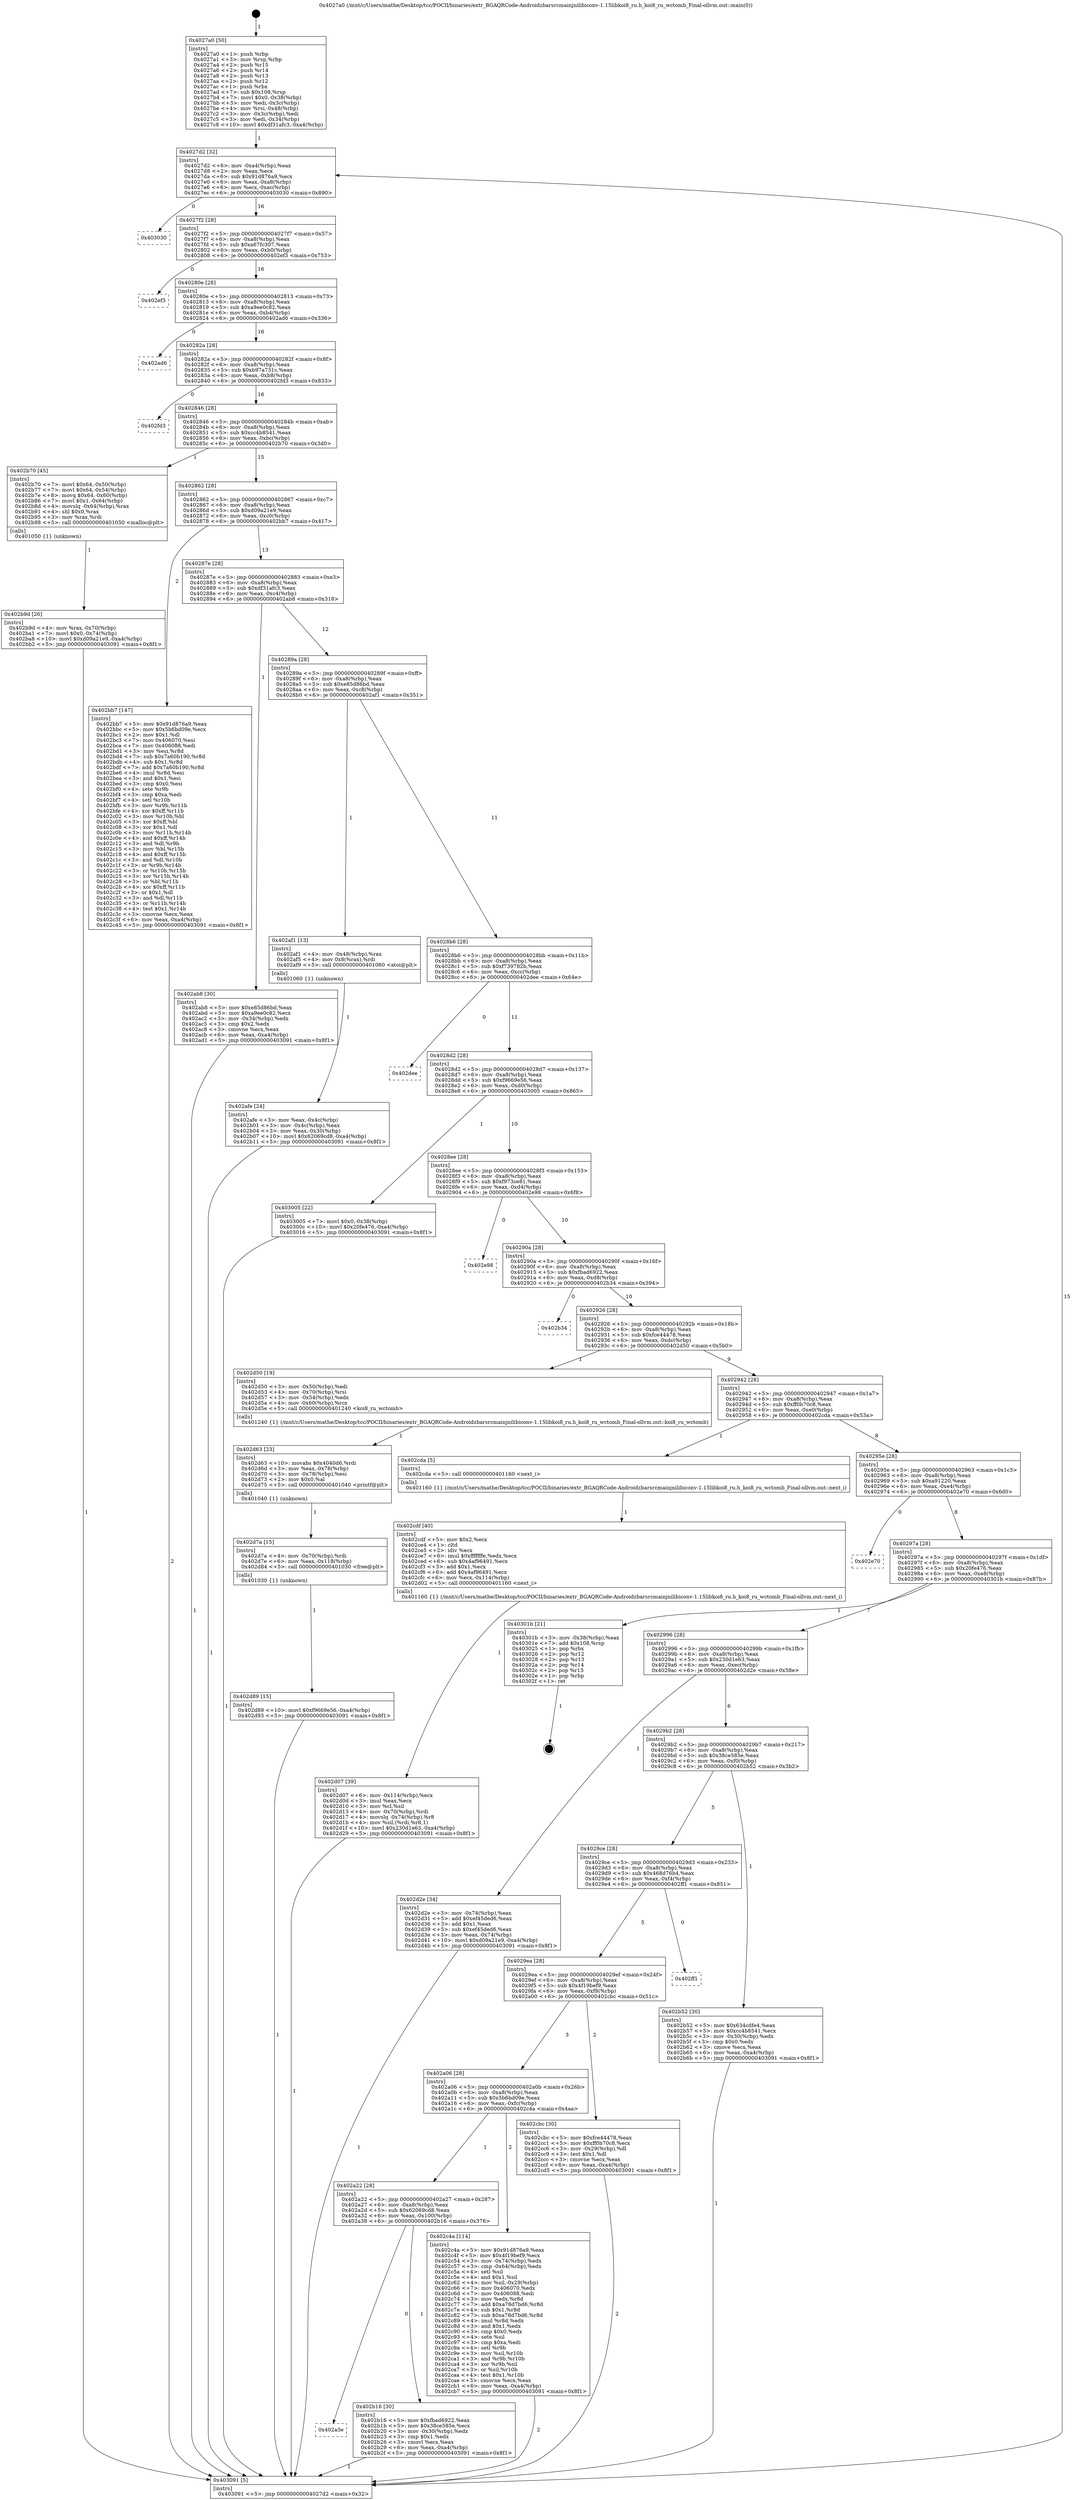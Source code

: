 digraph "0x4027a0" {
  label = "0x4027a0 (/mnt/c/Users/mathe/Desktop/tcc/POCII/binaries/extr_BGAQRCode-Androidzbarsrcmainjnilibiconv-1.15libkoi8_ru.h_koi8_ru_wctomb_Final-ollvm.out::main(0))"
  labelloc = "t"
  node[shape=record]

  Entry [label="",width=0.3,height=0.3,shape=circle,fillcolor=black,style=filled]
  "0x4027d2" [label="{
     0x4027d2 [32]\l
     | [instrs]\l
     &nbsp;&nbsp;0x4027d2 \<+6\>: mov -0xa4(%rbp),%eax\l
     &nbsp;&nbsp;0x4027d8 \<+2\>: mov %eax,%ecx\l
     &nbsp;&nbsp;0x4027da \<+6\>: sub $0x91d876a9,%ecx\l
     &nbsp;&nbsp;0x4027e0 \<+6\>: mov %eax,-0xa8(%rbp)\l
     &nbsp;&nbsp;0x4027e6 \<+6\>: mov %ecx,-0xac(%rbp)\l
     &nbsp;&nbsp;0x4027ec \<+6\>: je 0000000000403030 \<main+0x890\>\l
  }"]
  "0x403030" [label="{
     0x403030\l
  }", style=dashed]
  "0x4027f2" [label="{
     0x4027f2 [28]\l
     | [instrs]\l
     &nbsp;&nbsp;0x4027f2 \<+5\>: jmp 00000000004027f7 \<main+0x57\>\l
     &nbsp;&nbsp;0x4027f7 \<+6\>: mov -0xa8(%rbp),%eax\l
     &nbsp;&nbsp;0x4027fd \<+5\>: sub $0xa67fc307,%eax\l
     &nbsp;&nbsp;0x402802 \<+6\>: mov %eax,-0xb0(%rbp)\l
     &nbsp;&nbsp;0x402808 \<+6\>: je 0000000000402ef3 \<main+0x753\>\l
  }"]
  Exit [label="",width=0.3,height=0.3,shape=circle,fillcolor=black,style=filled,peripheries=2]
  "0x402ef3" [label="{
     0x402ef3\l
  }", style=dashed]
  "0x40280e" [label="{
     0x40280e [28]\l
     | [instrs]\l
     &nbsp;&nbsp;0x40280e \<+5\>: jmp 0000000000402813 \<main+0x73\>\l
     &nbsp;&nbsp;0x402813 \<+6\>: mov -0xa8(%rbp),%eax\l
     &nbsp;&nbsp;0x402819 \<+5\>: sub $0xa9ee0c82,%eax\l
     &nbsp;&nbsp;0x40281e \<+6\>: mov %eax,-0xb4(%rbp)\l
     &nbsp;&nbsp;0x402824 \<+6\>: je 0000000000402ad6 \<main+0x336\>\l
  }"]
  "0x402d89" [label="{
     0x402d89 [15]\l
     | [instrs]\l
     &nbsp;&nbsp;0x402d89 \<+10\>: movl $0xf9669e56,-0xa4(%rbp)\l
     &nbsp;&nbsp;0x402d93 \<+5\>: jmp 0000000000403091 \<main+0x8f1\>\l
  }"]
  "0x402ad6" [label="{
     0x402ad6\l
  }", style=dashed]
  "0x40282a" [label="{
     0x40282a [28]\l
     | [instrs]\l
     &nbsp;&nbsp;0x40282a \<+5\>: jmp 000000000040282f \<main+0x8f\>\l
     &nbsp;&nbsp;0x40282f \<+6\>: mov -0xa8(%rbp),%eax\l
     &nbsp;&nbsp;0x402835 \<+5\>: sub $0xb97a731c,%eax\l
     &nbsp;&nbsp;0x40283a \<+6\>: mov %eax,-0xb8(%rbp)\l
     &nbsp;&nbsp;0x402840 \<+6\>: je 0000000000402fd3 \<main+0x833\>\l
  }"]
  "0x402d7a" [label="{
     0x402d7a [15]\l
     | [instrs]\l
     &nbsp;&nbsp;0x402d7a \<+4\>: mov -0x70(%rbp),%rdi\l
     &nbsp;&nbsp;0x402d7e \<+6\>: mov %eax,-0x118(%rbp)\l
     &nbsp;&nbsp;0x402d84 \<+5\>: call 0000000000401030 \<free@plt\>\l
     | [calls]\l
     &nbsp;&nbsp;0x401030 \{1\} (unknown)\l
  }"]
  "0x402fd3" [label="{
     0x402fd3\l
  }", style=dashed]
  "0x402846" [label="{
     0x402846 [28]\l
     | [instrs]\l
     &nbsp;&nbsp;0x402846 \<+5\>: jmp 000000000040284b \<main+0xab\>\l
     &nbsp;&nbsp;0x40284b \<+6\>: mov -0xa8(%rbp),%eax\l
     &nbsp;&nbsp;0x402851 \<+5\>: sub $0xcc4b8541,%eax\l
     &nbsp;&nbsp;0x402856 \<+6\>: mov %eax,-0xbc(%rbp)\l
     &nbsp;&nbsp;0x40285c \<+6\>: je 0000000000402b70 \<main+0x3d0\>\l
  }"]
  "0x402d63" [label="{
     0x402d63 [23]\l
     | [instrs]\l
     &nbsp;&nbsp;0x402d63 \<+10\>: movabs $0x4040d6,%rdi\l
     &nbsp;&nbsp;0x402d6d \<+3\>: mov %eax,-0x78(%rbp)\l
     &nbsp;&nbsp;0x402d70 \<+3\>: mov -0x78(%rbp),%esi\l
     &nbsp;&nbsp;0x402d73 \<+2\>: mov $0x0,%al\l
     &nbsp;&nbsp;0x402d75 \<+5\>: call 0000000000401040 \<printf@plt\>\l
     | [calls]\l
     &nbsp;&nbsp;0x401040 \{1\} (unknown)\l
  }"]
  "0x402b70" [label="{
     0x402b70 [45]\l
     | [instrs]\l
     &nbsp;&nbsp;0x402b70 \<+7\>: movl $0x64,-0x50(%rbp)\l
     &nbsp;&nbsp;0x402b77 \<+7\>: movl $0x64,-0x54(%rbp)\l
     &nbsp;&nbsp;0x402b7e \<+8\>: movq $0x64,-0x60(%rbp)\l
     &nbsp;&nbsp;0x402b86 \<+7\>: movl $0x1,-0x64(%rbp)\l
     &nbsp;&nbsp;0x402b8d \<+4\>: movslq -0x64(%rbp),%rax\l
     &nbsp;&nbsp;0x402b91 \<+4\>: shl $0x0,%rax\l
     &nbsp;&nbsp;0x402b95 \<+3\>: mov %rax,%rdi\l
     &nbsp;&nbsp;0x402b98 \<+5\>: call 0000000000401050 \<malloc@plt\>\l
     | [calls]\l
     &nbsp;&nbsp;0x401050 \{1\} (unknown)\l
  }"]
  "0x402862" [label="{
     0x402862 [28]\l
     | [instrs]\l
     &nbsp;&nbsp;0x402862 \<+5\>: jmp 0000000000402867 \<main+0xc7\>\l
     &nbsp;&nbsp;0x402867 \<+6\>: mov -0xa8(%rbp),%eax\l
     &nbsp;&nbsp;0x40286d \<+5\>: sub $0xd09a21e9,%eax\l
     &nbsp;&nbsp;0x402872 \<+6\>: mov %eax,-0xc0(%rbp)\l
     &nbsp;&nbsp;0x402878 \<+6\>: je 0000000000402bb7 \<main+0x417\>\l
  }"]
  "0x402d07" [label="{
     0x402d07 [39]\l
     | [instrs]\l
     &nbsp;&nbsp;0x402d07 \<+6\>: mov -0x114(%rbp),%ecx\l
     &nbsp;&nbsp;0x402d0d \<+3\>: imul %eax,%ecx\l
     &nbsp;&nbsp;0x402d10 \<+3\>: mov %cl,%sil\l
     &nbsp;&nbsp;0x402d13 \<+4\>: mov -0x70(%rbp),%rdi\l
     &nbsp;&nbsp;0x402d17 \<+4\>: movslq -0x74(%rbp),%r8\l
     &nbsp;&nbsp;0x402d1b \<+4\>: mov %sil,(%rdi,%r8,1)\l
     &nbsp;&nbsp;0x402d1f \<+10\>: movl $0x230d1e63,-0xa4(%rbp)\l
     &nbsp;&nbsp;0x402d29 \<+5\>: jmp 0000000000403091 \<main+0x8f1\>\l
  }"]
  "0x402bb7" [label="{
     0x402bb7 [147]\l
     | [instrs]\l
     &nbsp;&nbsp;0x402bb7 \<+5\>: mov $0x91d876a9,%eax\l
     &nbsp;&nbsp;0x402bbc \<+5\>: mov $0x5b6bd09e,%ecx\l
     &nbsp;&nbsp;0x402bc1 \<+2\>: mov $0x1,%dl\l
     &nbsp;&nbsp;0x402bc3 \<+7\>: mov 0x406070,%esi\l
     &nbsp;&nbsp;0x402bca \<+7\>: mov 0x406088,%edi\l
     &nbsp;&nbsp;0x402bd1 \<+3\>: mov %esi,%r8d\l
     &nbsp;&nbsp;0x402bd4 \<+7\>: sub $0x7a60b190,%r8d\l
     &nbsp;&nbsp;0x402bdb \<+4\>: sub $0x1,%r8d\l
     &nbsp;&nbsp;0x402bdf \<+7\>: add $0x7a60b190,%r8d\l
     &nbsp;&nbsp;0x402be6 \<+4\>: imul %r8d,%esi\l
     &nbsp;&nbsp;0x402bea \<+3\>: and $0x1,%esi\l
     &nbsp;&nbsp;0x402bed \<+3\>: cmp $0x0,%esi\l
     &nbsp;&nbsp;0x402bf0 \<+4\>: sete %r9b\l
     &nbsp;&nbsp;0x402bf4 \<+3\>: cmp $0xa,%edi\l
     &nbsp;&nbsp;0x402bf7 \<+4\>: setl %r10b\l
     &nbsp;&nbsp;0x402bfb \<+3\>: mov %r9b,%r11b\l
     &nbsp;&nbsp;0x402bfe \<+4\>: xor $0xff,%r11b\l
     &nbsp;&nbsp;0x402c02 \<+3\>: mov %r10b,%bl\l
     &nbsp;&nbsp;0x402c05 \<+3\>: xor $0xff,%bl\l
     &nbsp;&nbsp;0x402c08 \<+3\>: xor $0x1,%dl\l
     &nbsp;&nbsp;0x402c0b \<+3\>: mov %r11b,%r14b\l
     &nbsp;&nbsp;0x402c0e \<+4\>: and $0xff,%r14b\l
     &nbsp;&nbsp;0x402c12 \<+3\>: and %dl,%r9b\l
     &nbsp;&nbsp;0x402c15 \<+3\>: mov %bl,%r15b\l
     &nbsp;&nbsp;0x402c18 \<+4\>: and $0xff,%r15b\l
     &nbsp;&nbsp;0x402c1c \<+3\>: and %dl,%r10b\l
     &nbsp;&nbsp;0x402c1f \<+3\>: or %r9b,%r14b\l
     &nbsp;&nbsp;0x402c22 \<+3\>: or %r10b,%r15b\l
     &nbsp;&nbsp;0x402c25 \<+3\>: xor %r15b,%r14b\l
     &nbsp;&nbsp;0x402c28 \<+3\>: or %bl,%r11b\l
     &nbsp;&nbsp;0x402c2b \<+4\>: xor $0xff,%r11b\l
     &nbsp;&nbsp;0x402c2f \<+3\>: or $0x1,%dl\l
     &nbsp;&nbsp;0x402c32 \<+3\>: and %dl,%r11b\l
     &nbsp;&nbsp;0x402c35 \<+3\>: or %r11b,%r14b\l
     &nbsp;&nbsp;0x402c38 \<+4\>: test $0x1,%r14b\l
     &nbsp;&nbsp;0x402c3c \<+3\>: cmovne %ecx,%eax\l
     &nbsp;&nbsp;0x402c3f \<+6\>: mov %eax,-0xa4(%rbp)\l
     &nbsp;&nbsp;0x402c45 \<+5\>: jmp 0000000000403091 \<main+0x8f1\>\l
  }"]
  "0x40287e" [label="{
     0x40287e [28]\l
     | [instrs]\l
     &nbsp;&nbsp;0x40287e \<+5\>: jmp 0000000000402883 \<main+0xe3\>\l
     &nbsp;&nbsp;0x402883 \<+6\>: mov -0xa8(%rbp),%eax\l
     &nbsp;&nbsp;0x402889 \<+5\>: sub $0xdf31afc3,%eax\l
     &nbsp;&nbsp;0x40288e \<+6\>: mov %eax,-0xc4(%rbp)\l
     &nbsp;&nbsp;0x402894 \<+6\>: je 0000000000402ab8 \<main+0x318\>\l
  }"]
  "0x402cdf" [label="{
     0x402cdf [40]\l
     | [instrs]\l
     &nbsp;&nbsp;0x402cdf \<+5\>: mov $0x2,%ecx\l
     &nbsp;&nbsp;0x402ce4 \<+1\>: cltd\l
     &nbsp;&nbsp;0x402ce5 \<+2\>: idiv %ecx\l
     &nbsp;&nbsp;0x402ce7 \<+6\>: imul $0xfffffffe,%edx,%ecx\l
     &nbsp;&nbsp;0x402ced \<+6\>: sub $0x4af96491,%ecx\l
     &nbsp;&nbsp;0x402cf3 \<+3\>: add $0x1,%ecx\l
     &nbsp;&nbsp;0x402cf6 \<+6\>: add $0x4af96491,%ecx\l
     &nbsp;&nbsp;0x402cfc \<+6\>: mov %ecx,-0x114(%rbp)\l
     &nbsp;&nbsp;0x402d02 \<+5\>: call 0000000000401160 \<next_i\>\l
     | [calls]\l
     &nbsp;&nbsp;0x401160 \{1\} (/mnt/c/Users/mathe/Desktop/tcc/POCII/binaries/extr_BGAQRCode-Androidzbarsrcmainjnilibiconv-1.15libkoi8_ru.h_koi8_ru_wctomb_Final-ollvm.out::next_i)\l
  }"]
  "0x402ab8" [label="{
     0x402ab8 [30]\l
     | [instrs]\l
     &nbsp;&nbsp;0x402ab8 \<+5\>: mov $0xe85d86bd,%eax\l
     &nbsp;&nbsp;0x402abd \<+5\>: mov $0xa9ee0c82,%ecx\l
     &nbsp;&nbsp;0x402ac2 \<+3\>: mov -0x34(%rbp),%edx\l
     &nbsp;&nbsp;0x402ac5 \<+3\>: cmp $0x2,%edx\l
     &nbsp;&nbsp;0x402ac8 \<+3\>: cmovne %ecx,%eax\l
     &nbsp;&nbsp;0x402acb \<+6\>: mov %eax,-0xa4(%rbp)\l
     &nbsp;&nbsp;0x402ad1 \<+5\>: jmp 0000000000403091 \<main+0x8f1\>\l
  }"]
  "0x40289a" [label="{
     0x40289a [28]\l
     | [instrs]\l
     &nbsp;&nbsp;0x40289a \<+5\>: jmp 000000000040289f \<main+0xff\>\l
     &nbsp;&nbsp;0x40289f \<+6\>: mov -0xa8(%rbp),%eax\l
     &nbsp;&nbsp;0x4028a5 \<+5\>: sub $0xe85d86bd,%eax\l
     &nbsp;&nbsp;0x4028aa \<+6\>: mov %eax,-0xc8(%rbp)\l
     &nbsp;&nbsp;0x4028b0 \<+6\>: je 0000000000402af1 \<main+0x351\>\l
  }"]
  "0x403091" [label="{
     0x403091 [5]\l
     | [instrs]\l
     &nbsp;&nbsp;0x403091 \<+5\>: jmp 00000000004027d2 \<main+0x32\>\l
  }"]
  "0x4027a0" [label="{
     0x4027a0 [50]\l
     | [instrs]\l
     &nbsp;&nbsp;0x4027a0 \<+1\>: push %rbp\l
     &nbsp;&nbsp;0x4027a1 \<+3\>: mov %rsp,%rbp\l
     &nbsp;&nbsp;0x4027a4 \<+2\>: push %r15\l
     &nbsp;&nbsp;0x4027a6 \<+2\>: push %r14\l
     &nbsp;&nbsp;0x4027a8 \<+2\>: push %r13\l
     &nbsp;&nbsp;0x4027aa \<+2\>: push %r12\l
     &nbsp;&nbsp;0x4027ac \<+1\>: push %rbx\l
     &nbsp;&nbsp;0x4027ad \<+7\>: sub $0x108,%rsp\l
     &nbsp;&nbsp;0x4027b4 \<+7\>: movl $0x0,-0x38(%rbp)\l
     &nbsp;&nbsp;0x4027bb \<+3\>: mov %edi,-0x3c(%rbp)\l
     &nbsp;&nbsp;0x4027be \<+4\>: mov %rsi,-0x48(%rbp)\l
     &nbsp;&nbsp;0x4027c2 \<+3\>: mov -0x3c(%rbp),%edi\l
     &nbsp;&nbsp;0x4027c5 \<+3\>: mov %edi,-0x34(%rbp)\l
     &nbsp;&nbsp;0x4027c8 \<+10\>: movl $0xdf31afc3,-0xa4(%rbp)\l
  }"]
  "0x402b9d" [label="{
     0x402b9d [26]\l
     | [instrs]\l
     &nbsp;&nbsp;0x402b9d \<+4\>: mov %rax,-0x70(%rbp)\l
     &nbsp;&nbsp;0x402ba1 \<+7\>: movl $0x0,-0x74(%rbp)\l
     &nbsp;&nbsp;0x402ba8 \<+10\>: movl $0xd09a21e9,-0xa4(%rbp)\l
     &nbsp;&nbsp;0x402bb2 \<+5\>: jmp 0000000000403091 \<main+0x8f1\>\l
  }"]
  "0x402af1" [label="{
     0x402af1 [13]\l
     | [instrs]\l
     &nbsp;&nbsp;0x402af1 \<+4\>: mov -0x48(%rbp),%rax\l
     &nbsp;&nbsp;0x402af5 \<+4\>: mov 0x8(%rax),%rdi\l
     &nbsp;&nbsp;0x402af9 \<+5\>: call 0000000000401060 \<atoi@plt\>\l
     | [calls]\l
     &nbsp;&nbsp;0x401060 \{1\} (unknown)\l
  }"]
  "0x4028b6" [label="{
     0x4028b6 [28]\l
     | [instrs]\l
     &nbsp;&nbsp;0x4028b6 \<+5\>: jmp 00000000004028bb \<main+0x11b\>\l
     &nbsp;&nbsp;0x4028bb \<+6\>: mov -0xa8(%rbp),%eax\l
     &nbsp;&nbsp;0x4028c1 \<+5\>: sub $0xf739782b,%eax\l
     &nbsp;&nbsp;0x4028c6 \<+6\>: mov %eax,-0xcc(%rbp)\l
     &nbsp;&nbsp;0x4028cc \<+6\>: je 0000000000402dee \<main+0x64e\>\l
  }"]
  "0x402afe" [label="{
     0x402afe [24]\l
     | [instrs]\l
     &nbsp;&nbsp;0x402afe \<+3\>: mov %eax,-0x4c(%rbp)\l
     &nbsp;&nbsp;0x402b01 \<+3\>: mov -0x4c(%rbp),%eax\l
     &nbsp;&nbsp;0x402b04 \<+3\>: mov %eax,-0x30(%rbp)\l
     &nbsp;&nbsp;0x402b07 \<+10\>: movl $0x62069cd8,-0xa4(%rbp)\l
     &nbsp;&nbsp;0x402b11 \<+5\>: jmp 0000000000403091 \<main+0x8f1\>\l
  }"]
  "0x402a3e" [label="{
     0x402a3e\l
  }", style=dashed]
  "0x402dee" [label="{
     0x402dee\l
  }", style=dashed]
  "0x4028d2" [label="{
     0x4028d2 [28]\l
     | [instrs]\l
     &nbsp;&nbsp;0x4028d2 \<+5\>: jmp 00000000004028d7 \<main+0x137\>\l
     &nbsp;&nbsp;0x4028d7 \<+6\>: mov -0xa8(%rbp),%eax\l
     &nbsp;&nbsp;0x4028dd \<+5\>: sub $0xf9669e56,%eax\l
     &nbsp;&nbsp;0x4028e2 \<+6\>: mov %eax,-0xd0(%rbp)\l
     &nbsp;&nbsp;0x4028e8 \<+6\>: je 0000000000403005 \<main+0x865\>\l
  }"]
  "0x402b16" [label="{
     0x402b16 [30]\l
     | [instrs]\l
     &nbsp;&nbsp;0x402b16 \<+5\>: mov $0xfbad6922,%eax\l
     &nbsp;&nbsp;0x402b1b \<+5\>: mov $0x38ce585e,%ecx\l
     &nbsp;&nbsp;0x402b20 \<+3\>: mov -0x30(%rbp),%edx\l
     &nbsp;&nbsp;0x402b23 \<+3\>: cmp $0x1,%edx\l
     &nbsp;&nbsp;0x402b26 \<+3\>: cmovl %ecx,%eax\l
     &nbsp;&nbsp;0x402b29 \<+6\>: mov %eax,-0xa4(%rbp)\l
     &nbsp;&nbsp;0x402b2f \<+5\>: jmp 0000000000403091 \<main+0x8f1\>\l
  }"]
  "0x403005" [label="{
     0x403005 [22]\l
     | [instrs]\l
     &nbsp;&nbsp;0x403005 \<+7\>: movl $0x0,-0x38(%rbp)\l
     &nbsp;&nbsp;0x40300c \<+10\>: movl $0x20fe476,-0xa4(%rbp)\l
     &nbsp;&nbsp;0x403016 \<+5\>: jmp 0000000000403091 \<main+0x8f1\>\l
  }"]
  "0x4028ee" [label="{
     0x4028ee [28]\l
     | [instrs]\l
     &nbsp;&nbsp;0x4028ee \<+5\>: jmp 00000000004028f3 \<main+0x153\>\l
     &nbsp;&nbsp;0x4028f3 \<+6\>: mov -0xa8(%rbp),%eax\l
     &nbsp;&nbsp;0x4028f9 \<+5\>: sub $0xf973ce81,%eax\l
     &nbsp;&nbsp;0x4028fe \<+6\>: mov %eax,-0xd4(%rbp)\l
     &nbsp;&nbsp;0x402904 \<+6\>: je 0000000000402e98 \<main+0x6f8\>\l
  }"]
  "0x402a22" [label="{
     0x402a22 [28]\l
     | [instrs]\l
     &nbsp;&nbsp;0x402a22 \<+5\>: jmp 0000000000402a27 \<main+0x287\>\l
     &nbsp;&nbsp;0x402a27 \<+6\>: mov -0xa8(%rbp),%eax\l
     &nbsp;&nbsp;0x402a2d \<+5\>: sub $0x62069cd8,%eax\l
     &nbsp;&nbsp;0x402a32 \<+6\>: mov %eax,-0x100(%rbp)\l
     &nbsp;&nbsp;0x402a38 \<+6\>: je 0000000000402b16 \<main+0x376\>\l
  }"]
  "0x402e98" [label="{
     0x402e98\l
  }", style=dashed]
  "0x40290a" [label="{
     0x40290a [28]\l
     | [instrs]\l
     &nbsp;&nbsp;0x40290a \<+5\>: jmp 000000000040290f \<main+0x16f\>\l
     &nbsp;&nbsp;0x40290f \<+6\>: mov -0xa8(%rbp),%eax\l
     &nbsp;&nbsp;0x402915 \<+5\>: sub $0xfbad6922,%eax\l
     &nbsp;&nbsp;0x40291a \<+6\>: mov %eax,-0xd8(%rbp)\l
     &nbsp;&nbsp;0x402920 \<+6\>: je 0000000000402b34 \<main+0x394\>\l
  }"]
  "0x402c4a" [label="{
     0x402c4a [114]\l
     | [instrs]\l
     &nbsp;&nbsp;0x402c4a \<+5\>: mov $0x91d876a9,%eax\l
     &nbsp;&nbsp;0x402c4f \<+5\>: mov $0x4f19bef9,%ecx\l
     &nbsp;&nbsp;0x402c54 \<+3\>: mov -0x74(%rbp),%edx\l
     &nbsp;&nbsp;0x402c57 \<+3\>: cmp -0x64(%rbp),%edx\l
     &nbsp;&nbsp;0x402c5a \<+4\>: setl %sil\l
     &nbsp;&nbsp;0x402c5e \<+4\>: and $0x1,%sil\l
     &nbsp;&nbsp;0x402c62 \<+4\>: mov %sil,-0x29(%rbp)\l
     &nbsp;&nbsp;0x402c66 \<+7\>: mov 0x406070,%edx\l
     &nbsp;&nbsp;0x402c6d \<+7\>: mov 0x406088,%edi\l
     &nbsp;&nbsp;0x402c74 \<+3\>: mov %edx,%r8d\l
     &nbsp;&nbsp;0x402c77 \<+7\>: add $0xa78d7bd6,%r8d\l
     &nbsp;&nbsp;0x402c7e \<+4\>: sub $0x1,%r8d\l
     &nbsp;&nbsp;0x402c82 \<+7\>: sub $0xa78d7bd6,%r8d\l
     &nbsp;&nbsp;0x402c89 \<+4\>: imul %r8d,%edx\l
     &nbsp;&nbsp;0x402c8d \<+3\>: and $0x1,%edx\l
     &nbsp;&nbsp;0x402c90 \<+3\>: cmp $0x0,%edx\l
     &nbsp;&nbsp;0x402c93 \<+4\>: sete %sil\l
     &nbsp;&nbsp;0x402c97 \<+3\>: cmp $0xa,%edi\l
     &nbsp;&nbsp;0x402c9a \<+4\>: setl %r9b\l
     &nbsp;&nbsp;0x402c9e \<+3\>: mov %sil,%r10b\l
     &nbsp;&nbsp;0x402ca1 \<+3\>: and %r9b,%r10b\l
     &nbsp;&nbsp;0x402ca4 \<+3\>: xor %r9b,%sil\l
     &nbsp;&nbsp;0x402ca7 \<+3\>: or %sil,%r10b\l
     &nbsp;&nbsp;0x402caa \<+4\>: test $0x1,%r10b\l
     &nbsp;&nbsp;0x402cae \<+3\>: cmovne %ecx,%eax\l
     &nbsp;&nbsp;0x402cb1 \<+6\>: mov %eax,-0xa4(%rbp)\l
     &nbsp;&nbsp;0x402cb7 \<+5\>: jmp 0000000000403091 \<main+0x8f1\>\l
  }"]
  "0x402b34" [label="{
     0x402b34\l
  }", style=dashed]
  "0x402926" [label="{
     0x402926 [28]\l
     | [instrs]\l
     &nbsp;&nbsp;0x402926 \<+5\>: jmp 000000000040292b \<main+0x18b\>\l
     &nbsp;&nbsp;0x40292b \<+6\>: mov -0xa8(%rbp),%eax\l
     &nbsp;&nbsp;0x402931 \<+5\>: sub $0xfce44478,%eax\l
     &nbsp;&nbsp;0x402936 \<+6\>: mov %eax,-0xdc(%rbp)\l
     &nbsp;&nbsp;0x40293c \<+6\>: je 0000000000402d50 \<main+0x5b0\>\l
  }"]
  "0x402a06" [label="{
     0x402a06 [28]\l
     | [instrs]\l
     &nbsp;&nbsp;0x402a06 \<+5\>: jmp 0000000000402a0b \<main+0x26b\>\l
     &nbsp;&nbsp;0x402a0b \<+6\>: mov -0xa8(%rbp),%eax\l
     &nbsp;&nbsp;0x402a11 \<+5\>: sub $0x5b6bd09e,%eax\l
     &nbsp;&nbsp;0x402a16 \<+6\>: mov %eax,-0xfc(%rbp)\l
     &nbsp;&nbsp;0x402a1c \<+6\>: je 0000000000402c4a \<main+0x4aa\>\l
  }"]
  "0x402d50" [label="{
     0x402d50 [19]\l
     | [instrs]\l
     &nbsp;&nbsp;0x402d50 \<+3\>: mov -0x50(%rbp),%edi\l
     &nbsp;&nbsp;0x402d53 \<+4\>: mov -0x70(%rbp),%rsi\l
     &nbsp;&nbsp;0x402d57 \<+3\>: mov -0x54(%rbp),%edx\l
     &nbsp;&nbsp;0x402d5a \<+4\>: mov -0x60(%rbp),%rcx\l
     &nbsp;&nbsp;0x402d5e \<+5\>: call 0000000000401240 \<koi8_ru_wctomb\>\l
     | [calls]\l
     &nbsp;&nbsp;0x401240 \{1\} (/mnt/c/Users/mathe/Desktop/tcc/POCII/binaries/extr_BGAQRCode-Androidzbarsrcmainjnilibiconv-1.15libkoi8_ru.h_koi8_ru_wctomb_Final-ollvm.out::koi8_ru_wctomb)\l
  }"]
  "0x402942" [label="{
     0x402942 [28]\l
     | [instrs]\l
     &nbsp;&nbsp;0x402942 \<+5\>: jmp 0000000000402947 \<main+0x1a7\>\l
     &nbsp;&nbsp;0x402947 \<+6\>: mov -0xa8(%rbp),%eax\l
     &nbsp;&nbsp;0x40294d \<+5\>: sub $0xff0b70c8,%eax\l
     &nbsp;&nbsp;0x402952 \<+6\>: mov %eax,-0xe0(%rbp)\l
     &nbsp;&nbsp;0x402958 \<+6\>: je 0000000000402cda \<main+0x53a\>\l
  }"]
  "0x402cbc" [label="{
     0x402cbc [30]\l
     | [instrs]\l
     &nbsp;&nbsp;0x402cbc \<+5\>: mov $0xfce44478,%eax\l
     &nbsp;&nbsp;0x402cc1 \<+5\>: mov $0xff0b70c8,%ecx\l
     &nbsp;&nbsp;0x402cc6 \<+3\>: mov -0x29(%rbp),%dl\l
     &nbsp;&nbsp;0x402cc9 \<+3\>: test $0x1,%dl\l
     &nbsp;&nbsp;0x402ccc \<+3\>: cmovne %ecx,%eax\l
     &nbsp;&nbsp;0x402ccf \<+6\>: mov %eax,-0xa4(%rbp)\l
     &nbsp;&nbsp;0x402cd5 \<+5\>: jmp 0000000000403091 \<main+0x8f1\>\l
  }"]
  "0x402cda" [label="{
     0x402cda [5]\l
     | [instrs]\l
     &nbsp;&nbsp;0x402cda \<+5\>: call 0000000000401160 \<next_i\>\l
     | [calls]\l
     &nbsp;&nbsp;0x401160 \{1\} (/mnt/c/Users/mathe/Desktop/tcc/POCII/binaries/extr_BGAQRCode-Androidzbarsrcmainjnilibiconv-1.15libkoi8_ru.h_koi8_ru_wctomb_Final-ollvm.out::next_i)\l
  }"]
  "0x40295e" [label="{
     0x40295e [28]\l
     | [instrs]\l
     &nbsp;&nbsp;0x40295e \<+5\>: jmp 0000000000402963 \<main+0x1c3\>\l
     &nbsp;&nbsp;0x402963 \<+6\>: mov -0xa8(%rbp),%eax\l
     &nbsp;&nbsp;0x402969 \<+5\>: sub $0xa91220,%eax\l
     &nbsp;&nbsp;0x40296e \<+6\>: mov %eax,-0xe4(%rbp)\l
     &nbsp;&nbsp;0x402974 \<+6\>: je 0000000000402e70 \<main+0x6d0\>\l
  }"]
  "0x4029ea" [label="{
     0x4029ea [28]\l
     | [instrs]\l
     &nbsp;&nbsp;0x4029ea \<+5\>: jmp 00000000004029ef \<main+0x24f\>\l
     &nbsp;&nbsp;0x4029ef \<+6\>: mov -0xa8(%rbp),%eax\l
     &nbsp;&nbsp;0x4029f5 \<+5\>: sub $0x4f19bef9,%eax\l
     &nbsp;&nbsp;0x4029fa \<+6\>: mov %eax,-0xf8(%rbp)\l
     &nbsp;&nbsp;0x402a00 \<+6\>: je 0000000000402cbc \<main+0x51c\>\l
  }"]
  "0x402e70" [label="{
     0x402e70\l
  }", style=dashed]
  "0x40297a" [label="{
     0x40297a [28]\l
     | [instrs]\l
     &nbsp;&nbsp;0x40297a \<+5\>: jmp 000000000040297f \<main+0x1df\>\l
     &nbsp;&nbsp;0x40297f \<+6\>: mov -0xa8(%rbp),%eax\l
     &nbsp;&nbsp;0x402985 \<+5\>: sub $0x20fe476,%eax\l
     &nbsp;&nbsp;0x40298a \<+6\>: mov %eax,-0xe8(%rbp)\l
     &nbsp;&nbsp;0x402990 \<+6\>: je 000000000040301b \<main+0x87b\>\l
  }"]
  "0x402ff1" [label="{
     0x402ff1\l
  }", style=dashed]
  "0x40301b" [label="{
     0x40301b [21]\l
     | [instrs]\l
     &nbsp;&nbsp;0x40301b \<+3\>: mov -0x38(%rbp),%eax\l
     &nbsp;&nbsp;0x40301e \<+7\>: add $0x108,%rsp\l
     &nbsp;&nbsp;0x403025 \<+1\>: pop %rbx\l
     &nbsp;&nbsp;0x403026 \<+2\>: pop %r12\l
     &nbsp;&nbsp;0x403028 \<+2\>: pop %r13\l
     &nbsp;&nbsp;0x40302a \<+2\>: pop %r14\l
     &nbsp;&nbsp;0x40302c \<+2\>: pop %r15\l
     &nbsp;&nbsp;0x40302e \<+1\>: pop %rbp\l
     &nbsp;&nbsp;0x40302f \<+1\>: ret\l
  }"]
  "0x402996" [label="{
     0x402996 [28]\l
     | [instrs]\l
     &nbsp;&nbsp;0x402996 \<+5\>: jmp 000000000040299b \<main+0x1fb\>\l
     &nbsp;&nbsp;0x40299b \<+6\>: mov -0xa8(%rbp),%eax\l
     &nbsp;&nbsp;0x4029a1 \<+5\>: sub $0x230d1e63,%eax\l
     &nbsp;&nbsp;0x4029a6 \<+6\>: mov %eax,-0xec(%rbp)\l
     &nbsp;&nbsp;0x4029ac \<+6\>: je 0000000000402d2e \<main+0x58e\>\l
  }"]
  "0x4029ce" [label="{
     0x4029ce [28]\l
     | [instrs]\l
     &nbsp;&nbsp;0x4029ce \<+5\>: jmp 00000000004029d3 \<main+0x233\>\l
     &nbsp;&nbsp;0x4029d3 \<+6\>: mov -0xa8(%rbp),%eax\l
     &nbsp;&nbsp;0x4029d9 \<+5\>: sub $0x468d76b4,%eax\l
     &nbsp;&nbsp;0x4029de \<+6\>: mov %eax,-0xf4(%rbp)\l
     &nbsp;&nbsp;0x4029e4 \<+6\>: je 0000000000402ff1 \<main+0x851\>\l
  }"]
  "0x402d2e" [label="{
     0x402d2e [34]\l
     | [instrs]\l
     &nbsp;&nbsp;0x402d2e \<+3\>: mov -0x74(%rbp),%eax\l
     &nbsp;&nbsp;0x402d31 \<+5\>: add $0xef45ded6,%eax\l
     &nbsp;&nbsp;0x402d36 \<+3\>: add $0x1,%eax\l
     &nbsp;&nbsp;0x402d39 \<+5\>: sub $0xef45ded6,%eax\l
     &nbsp;&nbsp;0x402d3e \<+3\>: mov %eax,-0x74(%rbp)\l
     &nbsp;&nbsp;0x402d41 \<+10\>: movl $0xd09a21e9,-0xa4(%rbp)\l
     &nbsp;&nbsp;0x402d4b \<+5\>: jmp 0000000000403091 \<main+0x8f1\>\l
  }"]
  "0x4029b2" [label="{
     0x4029b2 [28]\l
     | [instrs]\l
     &nbsp;&nbsp;0x4029b2 \<+5\>: jmp 00000000004029b7 \<main+0x217\>\l
     &nbsp;&nbsp;0x4029b7 \<+6\>: mov -0xa8(%rbp),%eax\l
     &nbsp;&nbsp;0x4029bd \<+5\>: sub $0x38ce585e,%eax\l
     &nbsp;&nbsp;0x4029c2 \<+6\>: mov %eax,-0xf0(%rbp)\l
     &nbsp;&nbsp;0x4029c8 \<+6\>: je 0000000000402b52 \<main+0x3b2\>\l
  }"]
  "0x402b52" [label="{
     0x402b52 [30]\l
     | [instrs]\l
     &nbsp;&nbsp;0x402b52 \<+5\>: mov $0x634cdfe4,%eax\l
     &nbsp;&nbsp;0x402b57 \<+5\>: mov $0xcc4b8541,%ecx\l
     &nbsp;&nbsp;0x402b5c \<+3\>: mov -0x30(%rbp),%edx\l
     &nbsp;&nbsp;0x402b5f \<+3\>: cmp $0x0,%edx\l
     &nbsp;&nbsp;0x402b62 \<+3\>: cmove %ecx,%eax\l
     &nbsp;&nbsp;0x402b65 \<+6\>: mov %eax,-0xa4(%rbp)\l
     &nbsp;&nbsp;0x402b6b \<+5\>: jmp 0000000000403091 \<main+0x8f1\>\l
  }"]
  Entry -> "0x4027a0" [label=" 1"]
  "0x4027d2" -> "0x403030" [label=" 0"]
  "0x4027d2" -> "0x4027f2" [label=" 16"]
  "0x40301b" -> Exit [label=" 1"]
  "0x4027f2" -> "0x402ef3" [label=" 0"]
  "0x4027f2" -> "0x40280e" [label=" 16"]
  "0x403005" -> "0x403091" [label=" 1"]
  "0x40280e" -> "0x402ad6" [label=" 0"]
  "0x40280e" -> "0x40282a" [label=" 16"]
  "0x402d89" -> "0x403091" [label=" 1"]
  "0x40282a" -> "0x402fd3" [label=" 0"]
  "0x40282a" -> "0x402846" [label=" 16"]
  "0x402d7a" -> "0x402d89" [label=" 1"]
  "0x402846" -> "0x402b70" [label=" 1"]
  "0x402846" -> "0x402862" [label=" 15"]
  "0x402d63" -> "0x402d7a" [label=" 1"]
  "0x402862" -> "0x402bb7" [label=" 2"]
  "0x402862" -> "0x40287e" [label=" 13"]
  "0x402d50" -> "0x402d63" [label=" 1"]
  "0x40287e" -> "0x402ab8" [label=" 1"]
  "0x40287e" -> "0x40289a" [label=" 12"]
  "0x402ab8" -> "0x403091" [label=" 1"]
  "0x4027a0" -> "0x4027d2" [label=" 1"]
  "0x403091" -> "0x4027d2" [label=" 15"]
  "0x402d2e" -> "0x403091" [label=" 1"]
  "0x40289a" -> "0x402af1" [label=" 1"]
  "0x40289a" -> "0x4028b6" [label=" 11"]
  "0x402af1" -> "0x402afe" [label=" 1"]
  "0x402afe" -> "0x403091" [label=" 1"]
  "0x402d07" -> "0x403091" [label=" 1"]
  "0x4028b6" -> "0x402dee" [label=" 0"]
  "0x4028b6" -> "0x4028d2" [label=" 11"]
  "0x402cdf" -> "0x402d07" [label=" 1"]
  "0x4028d2" -> "0x403005" [label=" 1"]
  "0x4028d2" -> "0x4028ee" [label=" 10"]
  "0x402cda" -> "0x402cdf" [label=" 1"]
  "0x4028ee" -> "0x402e98" [label=" 0"]
  "0x4028ee" -> "0x40290a" [label=" 10"]
  "0x402c4a" -> "0x403091" [label=" 2"]
  "0x40290a" -> "0x402b34" [label=" 0"]
  "0x40290a" -> "0x402926" [label=" 10"]
  "0x402bb7" -> "0x403091" [label=" 2"]
  "0x402926" -> "0x402d50" [label=" 1"]
  "0x402926" -> "0x402942" [label=" 9"]
  "0x402b70" -> "0x402b9d" [label=" 1"]
  "0x402942" -> "0x402cda" [label=" 1"]
  "0x402942" -> "0x40295e" [label=" 8"]
  "0x402b52" -> "0x403091" [label=" 1"]
  "0x40295e" -> "0x402e70" [label=" 0"]
  "0x40295e" -> "0x40297a" [label=" 8"]
  "0x402a22" -> "0x402a3e" [label=" 0"]
  "0x40297a" -> "0x40301b" [label=" 1"]
  "0x40297a" -> "0x402996" [label=" 7"]
  "0x402a22" -> "0x402b16" [label=" 1"]
  "0x402996" -> "0x402d2e" [label=" 1"]
  "0x402996" -> "0x4029b2" [label=" 6"]
  "0x402a06" -> "0x402a22" [label=" 1"]
  "0x4029b2" -> "0x402b52" [label=" 1"]
  "0x4029b2" -> "0x4029ce" [label=" 5"]
  "0x402cbc" -> "0x403091" [label=" 2"]
  "0x4029ce" -> "0x402ff1" [label=" 0"]
  "0x4029ce" -> "0x4029ea" [label=" 5"]
  "0x402b16" -> "0x403091" [label=" 1"]
  "0x4029ea" -> "0x402cbc" [label=" 2"]
  "0x4029ea" -> "0x402a06" [label=" 3"]
  "0x402b9d" -> "0x403091" [label=" 1"]
  "0x402a06" -> "0x402c4a" [label=" 2"]
}
